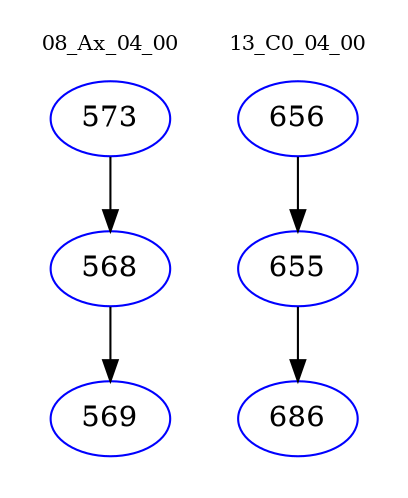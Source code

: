 digraph{
subgraph cluster_0 {
color = white
label = "08_Ax_04_00";
fontsize=10;
T0_573 [label="573", color="blue"]
T0_573 -> T0_568 [color="black"]
T0_568 [label="568", color="blue"]
T0_568 -> T0_569 [color="black"]
T0_569 [label="569", color="blue"]
}
subgraph cluster_1 {
color = white
label = "13_C0_04_00";
fontsize=10;
T1_656 [label="656", color="blue"]
T1_656 -> T1_655 [color="black"]
T1_655 [label="655", color="blue"]
T1_655 -> T1_686 [color="black"]
T1_686 [label="686", color="blue"]
}
}
